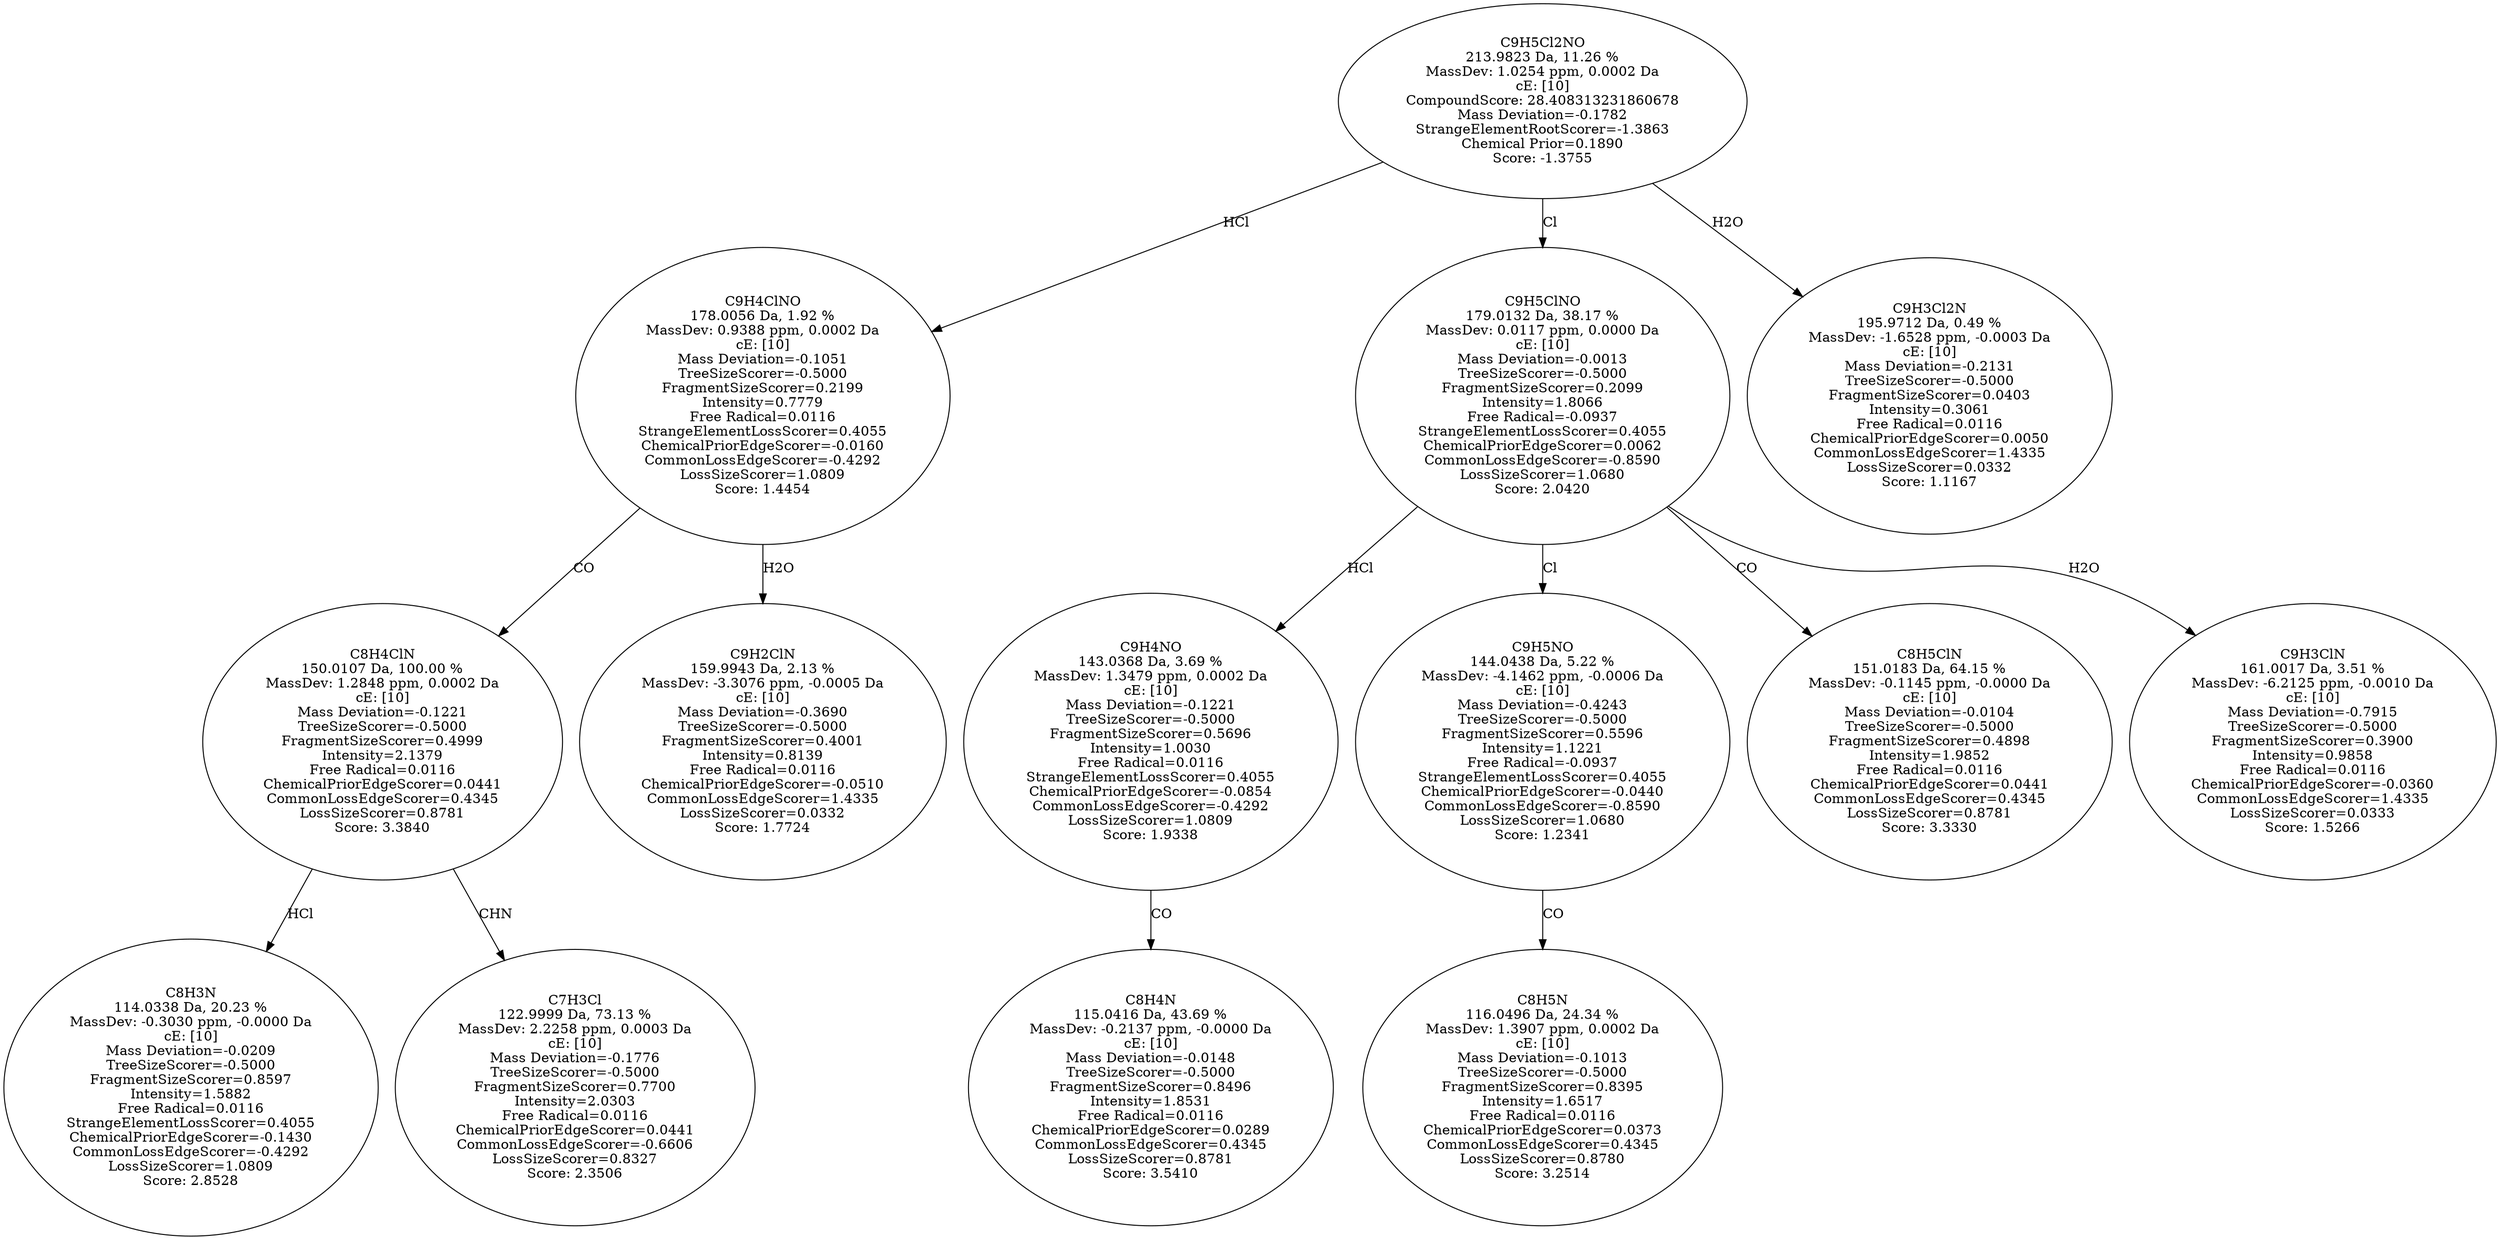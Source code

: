 strict digraph {
v1 [label="C8H3N\n114.0338 Da, 20.23 %\nMassDev: -0.3030 ppm, -0.0000 Da\ncE: [10]\nMass Deviation=-0.0209\nTreeSizeScorer=-0.5000\nFragmentSizeScorer=0.8597\nIntensity=1.5882\nFree Radical=0.0116\nStrangeElementLossScorer=0.4055\nChemicalPriorEdgeScorer=-0.1430\nCommonLossEdgeScorer=-0.4292\nLossSizeScorer=1.0809\nScore: 2.8528"];
v2 [label="C7H3Cl\n122.9999 Da, 73.13 %\nMassDev: 2.2258 ppm, 0.0003 Da\ncE: [10]\nMass Deviation=-0.1776\nTreeSizeScorer=-0.5000\nFragmentSizeScorer=0.7700\nIntensity=2.0303\nFree Radical=0.0116\nChemicalPriorEdgeScorer=0.0441\nCommonLossEdgeScorer=-0.6606\nLossSizeScorer=0.8327\nScore: 2.3506"];
v3 [label="C8H4ClN\n150.0107 Da, 100.00 %\nMassDev: 1.2848 ppm, 0.0002 Da\ncE: [10]\nMass Deviation=-0.1221\nTreeSizeScorer=-0.5000\nFragmentSizeScorer=0.4999\nIntensity=2.1379\nFree Radical=0.0116\nChemicalPriorEdgeScorer=0.0441\nCommonLossEdgeScorer=0.4345\nLossSizeScorer=0.8781\nScore: 3.3840"];
v4 [label="C9H2ClN\n159.9943 Da, 2.13 %\nMassDev: -3.3076 ppm, -0.0005 Da\ncE: [10]\nMass Deviation=-0.3690\nTreeSizeScorer=-0.5000\nFragmentSizeScorer=0.4001\nIntensity=0.8139\nFree Radical=0.0116\nChemicalPriorEdgeScorer=-0.0510\nCommonLossEdgeScorer=1.4335\nLossSizeScorer=0.0332\nScore: 1.7724"];
v5 [label="C9H4ClNO\n178.0056 Da, 1.92 %\nMassDev: 0.9388 ppm, 0.0002 Da\ncE: [10]\nMass Deviation=-0.1051\nTreeSizeScorer=-0.5000\nFragmentSizeScorer=0.2199\nIntensity=0.7779\nFree Radical=0.0116\nStrangeElementLossScorer=0.4055\nChemicalPriorEdgeScorer=-0.0160\nCommonLossEdgeScorer=-0.4292\nLossSizeScorer=1.0809\nScore: 1.4454"];
v6 [label="C8H4N\n115.0416 Da, 43.69 %\nMassDev: -0.2137 ppm, -0.0000 Da\ncE: [10]\nMass Deviation=-0.0148\nTreeSizeScorer=-0.5000\nFragmentSizeScorer=0.8496\nIntensity=1.8531\nFree Radical=0.0116\nChemicalPriorEdgeScorer=0.0289\nCommonLossEdgeScorer=0.4345\nLossSizeScorer=0.8781\nScore: 3.5410"];
v7 [label="C9H4NO\n143.0368 Da, 3.69 %\nMassDev: 1.3479 ppm, 0.0002 Da\ncE: [10]\nMass Deviation=-0.1221\nTreeSizeScorer=-0.5000\nFragmentSizeScorer=0.5696\nIntensity=1.0030\nFree Radical=0.0116\nStrangeElementLossScorer=0.4055\nChemicalPriorEdgeScorer=-0.0854\nCommonLossEdgeScorer=-0.4292\nLossSizeScorer=1.0809\nScore: 1.9338"];
v8 [label="C8H5N\n116.0496 Da, 24.34 %\nMassDev: 1.3907 ppm, 0.0002 Da\ncE: [10]\nMass Deviation=-0.1013\nTreeSizeScorer=-0.5000\nFragmentSizeScorer=0.8395\nIntensity=1.6517\nFree Radical=0.0116\nChemicalPriorEdgeScorer=0.0373\nCommonLossEdgeScorer=0.4345\nLossSizeScorer=0.8780\nScore: 3.2514"];
v9 [label="C9H5NO\n144.0438 Da, 5.22 %\nMassDev: -4.1462 ppm, -0.0006 Da\ncE: [10]\nMass Deviation=-0.4243\nTreeSizeScorer=-0.5000\nFragmentSizeScorer=0.5596\nIntensity=1.1221\nFree Radical=-0.0937\nStrangeElementLossScorer=0.4055\nChemicalPriorEdgeScorer=-0.0440\nCommonLossEdgeScorer=-0.8590\nLossSizeScorer=1.0680\nScore: 1.2341"];
v10 [label="C8H5ClN\n151.0183 Da, 64.15 %\nMassDev: -0.1145 ppm, -0.0000 Da\ncE: [10]\nMass Deviation=-0.0104\nTreeSizeScorer=-0.5000\nFragmentSizeScorer=0.4898\nIntensity=1.9852\nFree Radical=0.0116\nChemicalPriorEdgeScorer=0.0441\nCommonLossEdgeScorer=0.4345\nLossSizeScorer=0.8781\nScore: 3.3330"];
v11 [label="C9H3ClN\n161.0017 Da, 3.51 %\nMassDev: -6.2125 ppm, -0.0010 Da\ncE: [10]\nMass Deviation=-0.7915\nTreeSizeScorer=-0.5000\nFragmentSizeScorer=0.3900\nIntensity=0.9858\nFree Radical=0.0116\nChemicalPriorEdgeScorer=-0.0360\nCommonLossEdgeScorer=1.4335\nLossSizeScorer=0.0333\nScore: 1.5266"];
v12 [label="C9H5ClNO\n179.0132 Da, 38.17 %\nMassDev: 0.0117 ppm, 0.0000 Da\ncE: [10]\nMass Deviation=-0.0013\nTreeSizeScorer=-0.5000\nFragmentSizeScorer=0.2099\nIntensity=1.8066\nFree Radical=-0.0937\nStrangeElementLossScorer=0.4055\nChemicalPriorEdgeScorer=0.0062\nCommonLossEdgeScorer=-0.8590\nLossSizeScorer=1.0680\nScore: 2.0420"];
v13 [label="C9H3Cl2N\n195.9712 Da, 0.49 %\nMassDev: -1.6528 ppm, -0.0003 Da\ncE: [10]\nMass Deviation=-0.2131\nTreeSizeScorer=-0.5000\nFragmentSizeScorer=0.0403\nIntensity=0.3061\nFree Radical=0.0116\nChemicalPriorEdgeScorer=0.0050\nCommonLossEdgeScorer=1.4335\nLossSizeScorer=0.0332\nScore: 1.1167"];
v14 [label="C9H5Cl2NO\n213.9823 Da, 11.26 %\nMassDev: 1.0254 ppm, 0.0002 Da\ncE: [10]\nCompoundScore: 28.408313231860678\nMass Deviation=-0.1782\nStrangeElementRootScorer=-1.3863\nChemical Prior=0.1890\nScore: -1.3755"];
v3 -> v1 [label="HCl"];
v3 -> v2 [label="CHN"];
v5 -> v3 [label="CO"];
v5 -> v4 [label="H2O"];
v14 -> v5 [label="HCl"];
v7 -> v6 [label="CO"];
v12 -> v7 [label="HCl"];
v9 -> v8 [label="CO"];
v12 -> v9 [label="Cl"];
v12 -> v10 [label="CO"];
v12 -> v11 [label="H2O"];
v14 -> v12 [label="Cl"];
v14 -> v13 [label="H2O"];
}